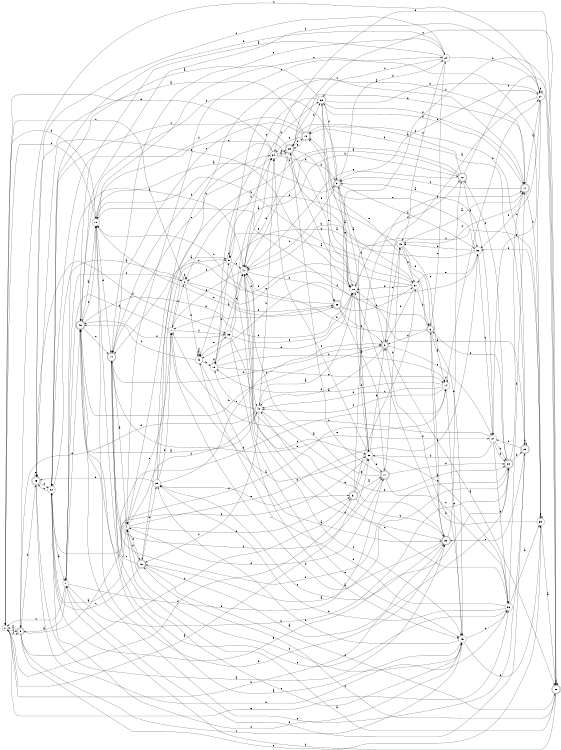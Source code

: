 digraph n38_7 {
__start0 [label="" shape="none"];

rankdir=LR;
size="8,5";

s0 [style="filled", color="black", fillcolor="white" shape="circle", label="0"];
s1 [style="filled", color="black", fillcolor="white" shape="circle", label="1"];
s2 [style="filled", color="black", fillcolor="white" shape="circle", label="2"];
s3 [style="rounded,filled", color="black", fillcolor="white" shape="doublecircle", label="3"];
s4 [style="filled", color="black", fillcolor="white" shape="circle", label="4"];
s5 [style="filled", color="black", fillcolor="white" shape="circle", label="5"];
s6 [style="rounded,filled", color="black", fillcolor="white" shape="doublecircle", label="6"];
s7 [style="filled", color="black", fillcolor="white" shape="circle", label="7"];
s8 [style="rounded,filled", color="black", fillcolor="white" shape="doublecircle", label="8"];
s9 [style="rounded,filled", color="black", fillcolor="white" shape="doublecircle", label="9"];
s10 [style="filled", color="black", fillcolor="white" shape="circle", label="10"];
s11 [style="rounded,filled", color="black", fillcolor="white" shape="doublecircle", label="11"];
s12 [style="rounded,filled", color="black", fillcolor="white" shape="doublecircle", label="12"];
s13 [style="rounded,filled", color="black", fillcolor="white" shape="doublecircle", label="13"];
s14 [style="filled", color="black", fillcolor="white" shape="circle", label="14"];
s15 [style="filled", color="black", fillcolor="white" shape="circle", label="15"];
s16 [style="rounded,filled", color="black", fillcolor="white" shape="doublecircle", label="16"];
s17 [style="rounded,filled", color="black", fillcolor="white" shape="doublecircle", label="17"];
s18 [style="filled", color="black", fillcolor="white" shape="circle", label="18"];
s19 [style="filled", color="black", fillcolor="white" shape="circle", label="19"];
s20 [style="rounded,filled", color="black", fillcolor="white" shape="doublecircle", label="20"];
s21 [style="filled", color="black", fillcolor="white" shape="circle", label="21"];
s22 [style="filled", color="black", fillcolor="white" shape="circle", label="22"];
s23 [style="filled", color="black", fillcolor="white" shape="circle", label="23"];
s24 [style="filled", color="black", fillcolor="white" shape="circle", label="24"];
s25 [style="rounded,filled", color="black", fillcolor="white" shape="doublecircle", label="25"];
s26 [style="rounded,filled", color="black", fillcolor="white" shape="doublecircle", label="26"];
s27 [style="filled", color="black", fillcolor="white" shape="circle", label="27"];
s28 [style="rounded,filled", color="black", fillcolor="white" shape="doublecircle", label="28"];
s29 [style="rounded,filled", color="black", fillcolor="white" shape="doublecircle", label="29"];
s30 [style="filled", color="black", fillcolor="white" shape="circle", label="30"];
s31 [style="rounded,filled", color="black", fillcolor="white" shape="doublecircle", label="31"];
s32 [style="rounded,filled", color="black", fillcolor="white" shape="doublecircle", label="32"];
s33 [style="filled", color="black", fillcolor="white" shape="circle", label="33"];
s34 [style="filled", color="black", fillcolor="white" shape="circle", label="34"];
s35 [style="filled", color="black", fillcolor="white" shape="circle", label="35"];
s36 [style="filled", color="black", fillcolor="white" shape="circle", label="36"];
s37 [style="filled", color="black", fillcolor="white" shape="circle", label="37"];
s38 [style="filled", color="black", fillcolor="white" shape="circle", label="38"];
s39 [style="filled", color="black", fillcolor="white" shape="circle", label="39"];
s40 [style="filled", color="black", fillcolor="white" shape="circle", label="40"];
s41 [style="filled", color="black", fillcolor="white" shape="circle", label="41"];
s42 [style="filled", color="black", fillcolor="white" shape="circle", label="42"];
s43 [style="filled", color="black", fillcolor="white" shape="circle", label="43"];
s44 [style="rounded,filled", color="black", fillcolor="white" shape="doublecircle", label="44"];
s45 [style="rounded,filled", color="black", fillcolor="white" shape="doublecircle", label="45"];
s46 [style="rounded,filled", color="black", fillcolor="white" shape="doublecircle", label="46"];
s0 -> s30 [label="a"];
s0 -> s28 [label="b"];
s0 -> s9 [label="c"];
s0 -> s10 [label="d"];
s0 -> s36 [label="e"];
s0 -> s9 [label="f"];
s1 -> s30 [label="a"];
s1 -> s7 [label="b"];
s1 -> s5 [label="c"];
s1 -> s2 [label="d"];
s1 -> s4 [label="e"];
s1 -> s33 [label="f"];
s2 -> s7 [label="a"];
s2 -> s2 [label="b"];
s2 -> s0 [label="c"];
s2 -> s42 [label="d"];
s2 -> s18 [label="e"];
s2 -> s26 [label="f"];
s3 -> s30 [label="a"];
s3 -> s38 [label="b"];
s3 -> s41 [label="c"];
s3 -> s24 [label="d"];
s3 -> s18 [label="e"];
s3 -> s46 [label="f"];
s4 -> s22 [label="a"];
s4 -> s38 [label="b"];
s4 -> s24 [label="c"];
s4 -> s40 [label="d"];
s4 -> s16 [label="e"];
s4 -> s31 [label="f"];
s5 -> s11 [label="a"];
s5 -> s34 [label="b"];
s5 -> s41 [label="c"];
s5 -> s5 [label="d"];
s5 -> s15 [label="e"];
s5 -> s2 [label="f"];
s6 -> s14 [label="a"];
s6 -> s41 [label="b"];
s6 -> s24 [label="c"];
s6 -> s8 [label="d"];
s6 -> s13 [label="e"];
s6 -> s32 [label="f"];
s7 -> s9 [label="a"];
s7 -> s28 [label="b"];
s7 -> s0 [label="c"];
s7 -> s17 [label="d"];
s7 -> s46 [label="e"];
s7 -> s2 [label="f"];
s8 -> s20 [label="a"];
s8 -> s46 [label="b"];
s8 -> s43 [label="c"];
s8 -> s40 [label="d"];
s8 -> s21 [label="e"];
s8 -> s3 [label="f"];
s9 -> s0 [label="a"];
s9 -> s45 [label="b"];
s9 -> s15 [label="c"];
s9 -> s31 [label="d"];
s9 -> s39 [label="e"];
s9 -> s14 [label="f"];
s10 -> s3 [label="a"];
s10 -> s37 [label="b"];
s10 -> s0 [label="c"];
s10 -> s44 [label="d"];
s10 -> s6 [label="e"];
s10 -> s46 [label="f"];
s11 -> s27 [label="a"];
s11 -> s39 [label="b"];
s11 -> s3 [label="c"];
s11 -> s23 [label="d"];
s11 -> s25 [label="e"];
s11 -> s43 [label="f"];
s12 -> s41 [label="a"];
s12 -> s4 [label="b"];
s12 -> s20 [label="c"];
s12 -> s38 [label="d"];
s12 -> s41 [label="e"];
s12 -> s13 [label="f"];
s13 -> s45 [label="a"];
s13 -> s23 [label="b"];
s13 -> s44 [label="c"];
s13 -> s34 [label="d"];
s13 -> s25 [label="e"];
s13 -> s10 [label="f"];
s14 -> s19 [label="a"];
s14 -> s27 [label="b"];
s14 -> s40 [label="c"];
s14 -> s40 [label="d"];
s14 -> s15 [label="e"];
s14 -> s14 [label="f"];
s15 -> s10 [label="a"];
s15 -> s35 [label="b"];
s15 -> s36 [label="c"];
s15 -> s4 [label="d"];
s15 -> s39 [label="e"];
s15 -> s8 [label="f"];
s16 -> s32 [label="a"];
s16 -> s35 [label="b"];
s16 -> s22 [label="c"];
s16 -> s4 [label="d"];
s16 -> s44 [label="e"];
s16 -> s20 [label="f"];
s17 -> s41 [label="a"];
s17 -> s43 [label="b"];
s17 -> s36 [label="c"];
s17 -> s28 [label="d"];
s17 -> s25 [label="e"];
s17 -> s4 [label="f"];
s18 -> s40 [label="a"];
s18 -> s1 [label="b"];
s18 -> s25 [label="c"];
s18 -> s12 [label="d"];
s18 -> s45 [label="e"];
s18 -> s30 [label="f"];
s19 -> s41 [label="a"];
s19 -> s5 [label="b"];
s19 -> s14 [label="c"];
s19 -> s18 [label="d"];
s19 -> s14 [label="e"];
s19 -> s19 [label="f"];
s20 -> s4 [label="a"];
s20 -> s7 [label="b"];
s20 -> s25 [label="c"];
s20 -> s20 [label="d"];
s20 -> s34 [label="e"];
s20 -> s16 [label="f"];
s21 -> s3 [label="a"];
s21 -> s28 [label="b"];
s21 -> s1 [label="c"];
s21 -> s28 [label="d"];
s21 -> s36 [label="e"];
s21 -> s30 [label="f"];
s22 -> s7 [label="a"];
s22 -> s14 [label="b"];
s22 -> s45 [label="c"];
s22 -> s41 [label="d"];
s22 -> s28 [label="e"];
s22 -> s15 [label="f"];
s23 -> s22 [label="a"];
s23 -> s27 [label="b"];
s23 -> s19 [label="c"];
s23 -> s3 [label="d"];
s23 -> s26 [label="e"];
s23 -> s11 [label="f"];
s24 -> s46 [label="a"];
s24 -> s27 [label="b"];
s24 -> s23 [label="c"];
s24 -> s43 [label="d"];
s24 -> s44 [label="e"];
s24 -> s22 [label="f"];
s25 -> s29 [label="a"];
s25 -> s18 [label="b"];
s25 -> s22 [label="c"];
s25 -> s13 [label="d"];
s25 -> s41 [label="e"];
s25 -> s18 [label="f"];
s26 -> s17 [label="a"];
s26 -> s37 [label="b"];
s26 -> s10 [label="c"];
s26 -> s8 [label="d"];
s26 -> s10 [label="e"];
s26 -> s20 [label="f"];
s27 -> s8 [label="a"];
s27 -> s3 [label="b"];
s27 -> s9 [label="c"];
s27 -> s27 [label="d"];
s27 -> s21 [label="e"];
s27 -> s38 [label="f"];
s28 -> s16 [label="a"];
s28 -> s29 [label="b"];
s28 -> s11 [label="c"];
s28 -> s6 [label="d"];
s28 -> s44 [label="e"];
s28 -> s12 [label="f"];
s29 -> s18 [label="a"];
s29 -> s29 [label="b"];
s29 -> s21 [label="c"];
s29 -> s7 [label="d"];
s29 -> s32 [label="e"];
s29 -> s13 [label="f"];
s30 -> s23 [label="a"];
s30 -> s8 [label="b"];
s30 -> s36 [label="c"];
s30 -> s46 [label="d"];
s30 -> s17 [label="e"];
s30 -> s34 [label="f"];
s31 -> s17 [label="a"];
s31 -> s32 [label="b"];
s31 -> s37 [label="c"];
s31 -> s0 [label="d"];
s31 -> s30 [label="e"];
s31 -> s11 [label="f"];
s32 -> s6 [label="a"];
s32 -> s12 [label="b"];
s32 -> s35 [label="c"];
s32 -> s1 [label="d"];
s32 -> s41 [label="e"];
s32 -> s41 [label="f"];
s33 -> s15 [label="a"];
s33 -> s12 [label="b"];
s33 -> s41 [label="c"];
s33 -> s30 [label="d"];
s33 -> s18 [label="e"];
s33 -> s46 [label="f"];
s34 -> s25 [label="a"];
s34 -> s16 [label="b"];
s34 -> s25 [label="c"];
s34 -> s3 [label="d"];
s34 -> s0 [label="e"];
s34 -> s44 [label="f"];
s35 -> s5 [label="a"];
s35 -> s45 [label="b"];
s35 -> s8 [label="c"];
s35 -> s1 [label="d"];
s35 -> s31 [label="e"];
s35 -> s11 [label="f"];
s36 -> s39 [label="a"];
s36 -> s35 [label="b"];
s36 -> s40 [label="c"];
s36 -> s42 [label="d"];
s36 -> s10 [label="e"];
s36 -> s11 [label="f"];
s37 -> s5 [label="a"];
s37 -> s6 [label="b"];
s37 -> s22 [label="c"];
s37 -> s8 [label="d"];
s37 -> s18 [label="e"];
s37 -> s44 [label="f"];
s38 -> s42 [label="a"];
s38 -> s21 [label="b"];
s38 -> s13 [label="c"];
s38 -> s43 [label="d"];
s38 -> s37 [label="e"];
s38 -> s42 [label="f"];
s39 -> s20 [label="a"];
s39 -> s18 [label="b"];
s39 -> s10 [label="c"];
s39 -> s38 [label="d"];
s39 -> s39 [label="e"];
s39 -> s18 [label="f"];
s40 -> s46 [label="a"];
s40 -> s34 [label="b"];
s40 -> s16 [label="c"];
s40 -> s9 [label="d"];
s40 -> s19 [label="e"];
s40 -> s28 [label="f"];
s41 -> s34 [label="a"];
s41 -> s26 [label="b"];
s41 -> s15 [label="c"];
s41 -> s23 [label="d"];
s41 -> s1 [label="e"];
s41 -> s40 [label="f"];
s42 -> s32 [label="a"];
s42 -> s19 [label="b"];
s42 -> s46 [label="c"];
s42 -> s42 [label="d"];
s42 -> s33 [label="e"];
s42 -> s42 [label="f"];
s43 -> s11 [label="a"];
s43 -> s41 [label="b"];
s43 -> s15 [label="c"];
s43 -> s2 [label="d"];
s43 -> s6 [label="e"];
s43 -> s37 [label="f"];
s44 -> s4 [label="a"];
s44 -> s21 [label="b"];
s44 -> s15 [label="c"];
s44 -> s8 [label="d"];
s44 -> s34 [label="e"];
s44 -> s17 [label="f"];
s45 -> s32 [label="a"];
s45 -> s36 [label="b"];
s45 -> s24 [label="c"];
s45 -> s33 [label="d"];
s45 -> s45 [label="e"];
s45 -> s22 [label="f"];
s46 -> s10 [label="a"];
s46 -> s26 [label="b"];
s46 -> s44 [label="c"];
s46 -> s32 [label="d"];
s46 -> s29 [label="e"];
s46 -> s27 [label="f"];

}